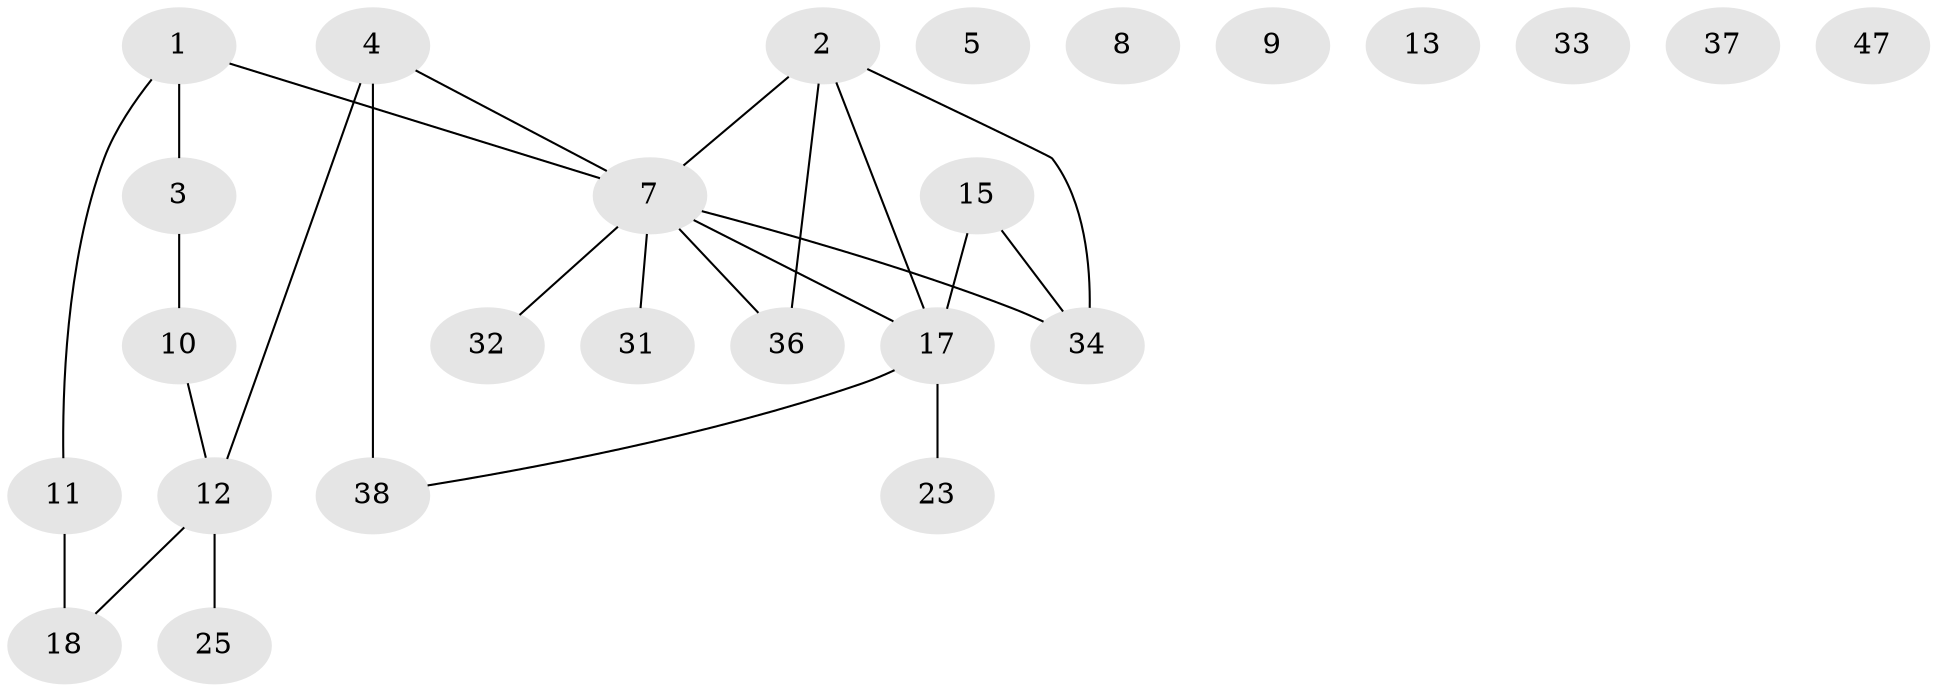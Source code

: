// original degree distribution, {2: 0.36, 5: 0.04, 1: 0.28, 4: 0.08, 0: 0.1, 3: 0.12, 6: 0.02}
// Generated by graph-tools (version 1.1) at 2025/13/03/09/25 04:13:11]
// undirected, 25 vertices, 24 edges
graph export_dot {
graph [start="1"]
  node [color=gray90,style=filled];
  1 [super="+48+43"];
  2 [super="+28+30+16"];
  3;
  4 [super="+19+6"];
  5 [super="+46"];
  7 [super="+40+26"];
  8;
  9 [super="+22"];
  10 [super="+29"];
  11 [super="+39"];
  12 [super="+21"];
  13;
  15 [super="+20"];
  17 [super="+41"];
  18;
  23;
  25 [super="+27"];
  31;
  32;
  33;
  34;
  36;
  37;
  38 [super="+44+49"];
  47;
  1 -- 11;
  1 -- 3;
  1 -- 7;
  2 -- 17;
  2 -- 34;
  2 -- 7;
  2 -- 36;
  3 -- 10;
  4 -- 38 [weight=2];
  4 -- 12;
  4 -- 7;
  7 -- 32;
  7 -- 17;
  7 -- 34;
  7 -- 36;
  7 -- 31;
  10 -- 12;
  11 -- 18;
  12 -- 18;
  12 -- 25;
  15 -- 17;
  15 -- 34;
  17 -- 38;
  17 -- 23;
}
